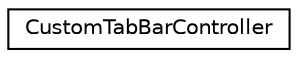 digraph G
{
  edge [fontname="Helvetica",fontsize="10",labelfontname="Helvetica",labelfontsize="10"];
  node [fontname="Helvetica",fontsize="10",shape=record];
  rankdir="LR";
  Node1 [label="CustomTabBarController",height=0.2,width=0.4,color="black", fillcolor="white", style="filled",URL="$interface_custom_tab_bar_controller.html"];
}
